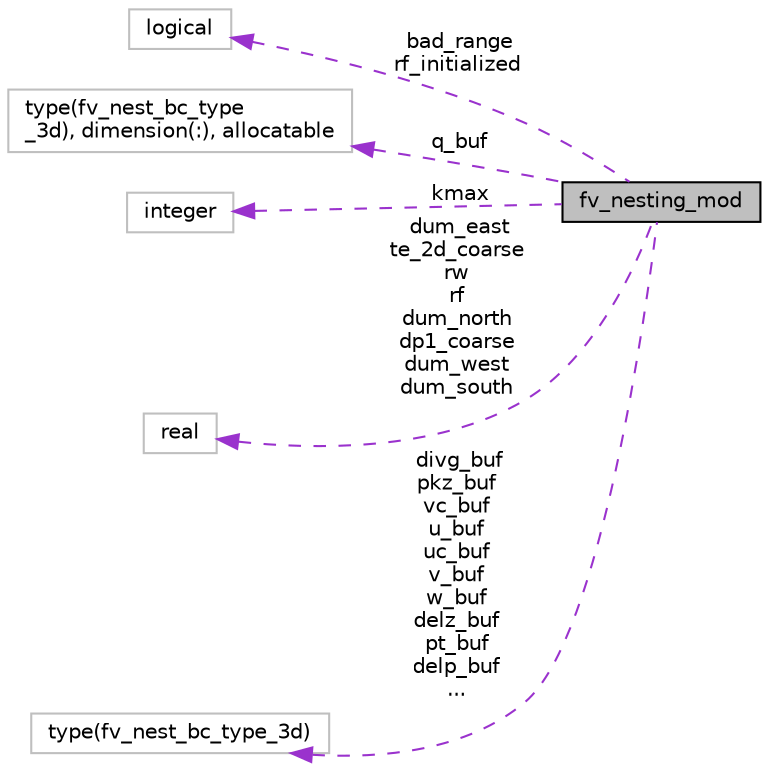 digraph "fv_nesting_mod"
{
 // INTERACTIVE_SVG=YES
  edge [fontname="Helvetica",fontsize="10",labelfontname="Helvetica",labelfontsize="10"];
  node [fontname="Helvetica",fontsize="10",shape=record];
  rankdir="LR";
  Node1 [label="fv_nesting_mod",height=0.2,width=0.4,color="black", fillcolor="grey75", style="filled" fontcolor="black"];
  Node2 -> Node1 [dir="back",color="darkorchid3",fontsize="10",style="dashed",label=" bad_range\nrf_initialized" ,fontname="Helvetica"];
  Node2 [label="logical",height=0.2,width=0.4,color="grey75", fillcolor="white", style="filled"];
  Node3 -> Node1 [dir="back",color="darkorchid3",fontsize="10",style="dashed",label=" q_buf" ,fontname="Helvetica"];
  Node3 [label="type(fv_nest_bc_type\l_3d), dimension(:), allocatable",height=0.2,width=0.4,color="grey75", fillcolor="white", style="filled"];
  Node4 -> Node1 [dir="back",color="darkorchid3",fontsize="10",style="dashed",label=" kmax" ,fontname="Helvetica"];
  Node4 [label="integer",height=0.2,width=0.4,color="grey75", fillcolor="white", style="filled"];
  Node5 -> Node1 [dir="back",color="darkorchid3",fontsize="10",style="dashed",label=" dum_east\nte_2d_coarse\nrw\nrf\ndum_north\ndp1_coarse\ndum_west\ndum_south" ,fontname="Helvetica"];
  Node5 [label="real",height=0.2,width=0.4,color="grey75", fillcolor="white", style="filled"];
  Node6 -> Node1 [dir="back",color="darkorchid3",fontsize="10",style="dashed",label=" divg_buf\npkz_buf\nvc_buf\nu_buf\nuc_buf\nv_buf\nw_buf\ndelz_buf\npt_buf\ndelp_buf\n..." ,fontname="Helvetica"];
  Node6 [label="type(fv_nest_bc_type_3d)",height=0.2,width=0.4,color="grey75", fillcolor="white", style="filled"];
}

